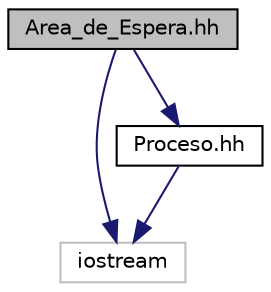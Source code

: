 digraph "Area_de_Espera.hh"
{
 // LATEX_PDF_SIZE
  edge [fontname="Helvetica",fontsize="10",labelfontname="Helvetica",labelfontsize="10"];
  node [fontname="Helvetica",fontsize="10",shape=record];
  Node1 [label="Area_de_Espera.hh",height=0.2,width=0.4,color="black", fillcolor="grey75", style="filled", fontcolor="black",tooltip="Especificación de la clase Area de Espera."];
  Node1 -> Node2 [color="midnightblue",fontsize="10",style="solid",fontname="Helvetica"];
  Node2 [label="iostream",height=0.2,width=0.4,color="grey75", fillcolor="white", style="filled",tooltip=" "];
  Node1 -> Node3 [color="midnightblue",fontsize="10",style="solid",fontname="Helvetica"];
  Node3 [label="Proceso.hh",height=0.2,width=0.4,color="black", fillcolor="white", style="filled",URL="$Proceso_8hh.html",tooltip=" "];
  Node3 -> Node2 [color="midnightblue",fontsize="10",style="solid",fontname="Helvetica"];
}
